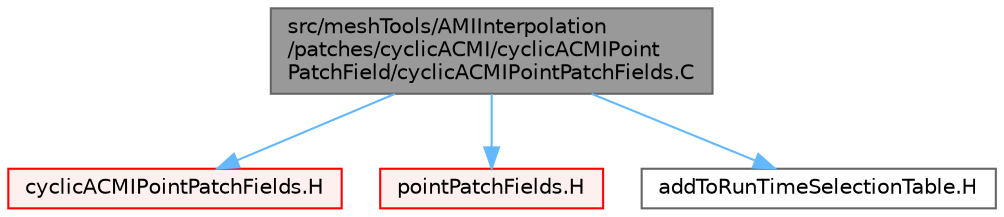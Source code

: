 digraph "src/meshTools/AMIInterpolation/patches/cyclicACMI/cyclicACMIPointPatchField/cyclicACMIPointPatchFields.C"
{
 // LATEX_PDF_SIZE
  bgcolor="transparent";
  edge [fontname=Helvetica,fontsize=10,labelfontname=Helvetica,labelfontsize=10];
  node [fontname=Helvetica,fontsize=10,shape=box,height=0.2,width=0.4];
  Node1 [id="Node000001",label="src/meshTools/AMIInterpolation\l/patches/cyclicACMI/cyclicACMIPoint\lPatchField/cyclicACMIPointPatchFields.C",height=0.2,width=0.4,color="gray40", fillcolor="grey60", style="filled", fontcolor="black",tooltip=" "];
  Node1 -> Node2 [id="edge1_Node000001_Node000002",color="steelblue1",style="solid",tooltip=" "];
  Node2 [id="Node000002",label="cyclicACMIPointPatchFields.H",height=0.2,width=0.4,color="red", fillcolor="#FFF0F0", style="filled",URL="$cyclicACMIPointPatchFields_8H.html",tooltip=" "];
  Node1 -> Node355 [id="edge2_Node000001_Node000355",color="steelblue1",style="solid",tooltip=" "];
  Node355 [id="Node000355",label="pointPatchFields.H",height=0.2,width=0.4,color="red", fillcolor="#FFF0F0", style="filled",URL="$pointPatchFields_8H.html",tooltip=" "];
  Node1 -> Node357 [id="edge3_Node000001_Node000357",color="steelblue1",style="solid",tooltip=" "];
  Node357 [id="Node000357",label="addToRunTimeSelectionTable.H",height=0.2,width=0.4,color="grey40", fillcolor="white", style="filled",URL="$addToRunTimeSelectionTable_8H.html",tooltip="Macros for easy insertion into run-time selection tables."];
}
